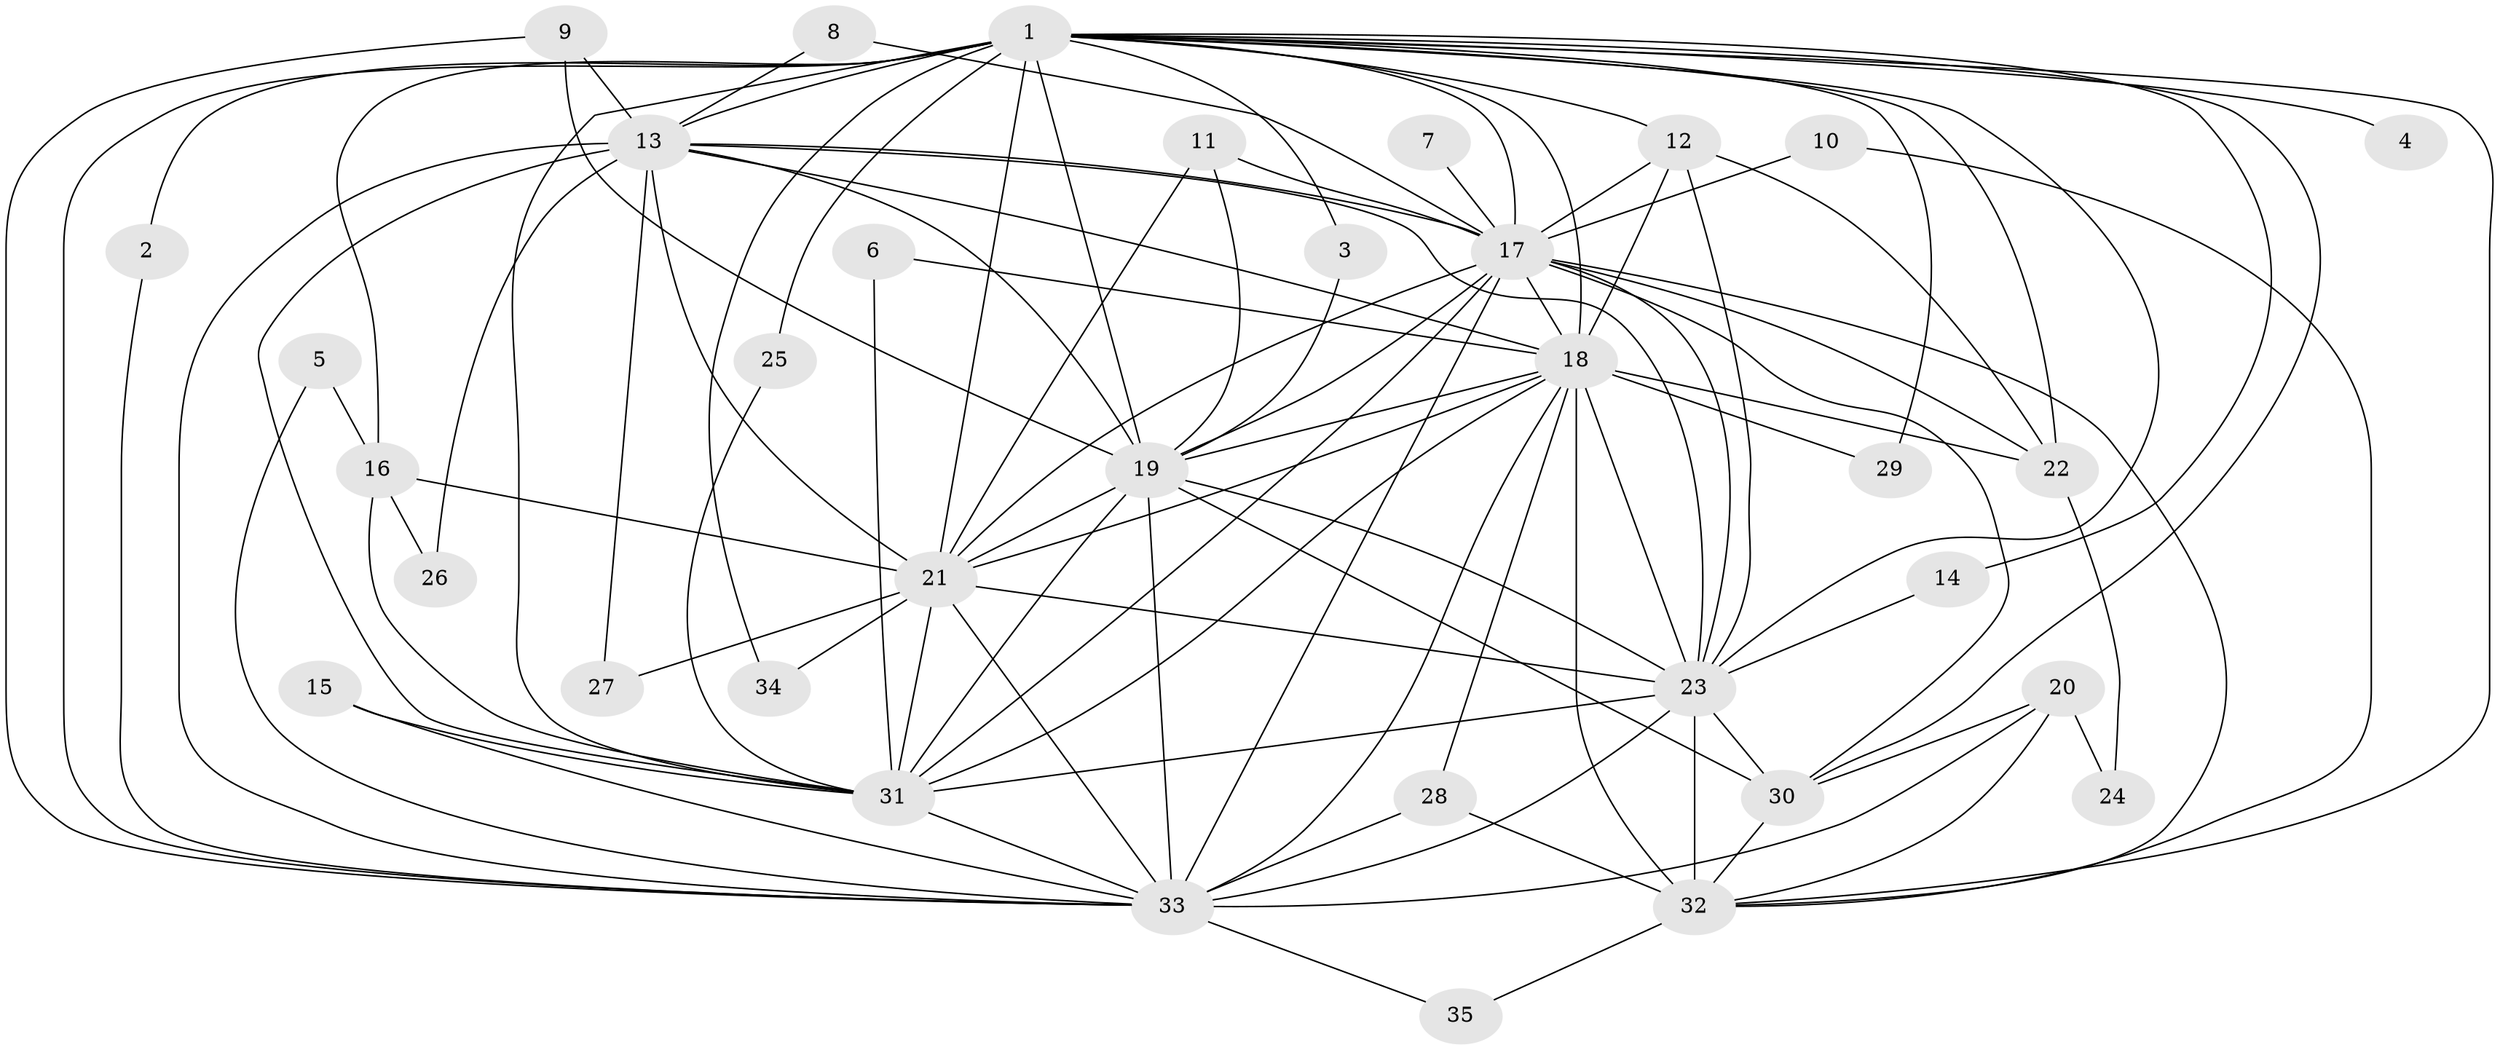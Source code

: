 // original degree distribution, {14: 0.043478260869565216, 21: 0.028985507246376812, 17: 0.028985507246376812, 15: 0.014492753623188406, 18: 0.014492753623188406, 16: 0.014492753623188406, 5: 0.028985507246376812, 7: 0.028985507246376812, 3: 0.15942028985507245, 2: 0.5652173913043478, 6: 0.028985507246376812, 4: 0.043478260869565216}
// Generated by graph-tools (version 1.1) at 2025/25/03/09/25 03:25:52]
// undirected, 35 vertices, 100 edges
graph export_dot {
graph [start="1"]
  node [color=gray90,style=filled];
  1;
  2;
  3;
  4;
  5;
  6;
  7;
  8;
  9;
  10;
  11;
  12;
  13;
  14;
  15;
  16;
  17;
  18;
  19;
  20;
  21;
  22;
  23;
  24;
  25;
  26;
  27;
  28;
  29;
  30;
  31;
  32;
  33;
  34;
  35;
  1 -- 2 [weight=1.0];
  1 -- 3 [weight=1.0];
  1 -- 4 [weight=1.0];
  1 -- 12 [weight=1.0];
  1 -- 13 [weight=2.0];
  1 -- 14 [weight=1.0];
  1 -- 16 [weight=1.0];
  1 -- 17 [weight=2.0];
  1 -- 18 [weight=2.0];
  1 -- 19 [weight=2.0];
  1 -- 21 [weight=3.0];
  1 -- 22 [weight=1.0];
  1 -- 23 [weight=2.0];
  1 -- 25 [weight=1.0];
  1 -- 29 [weight=1.0];
  1 -- 30 [weight=1.0];
  1 -- 31 [weight=3.0];
  1 -- 32 [weight=1.0];
  1 -- 33 [weight=3.0];
  1 -- 34 [weight=2.0];
  2 -- 33 [weight=1.0];
  3 -- 19 [weight=1.0];
  5 -- 16 [weight=1.0];
  5 -- 33 [weight=1.0];
  6 -- 18 [weight=1.0];
  6 -- 31 [weight=1.0];
  7 -- 17 [weight=1.0];
  8 -- 13 [weight=1.0];
  8 -- 17 [weight=1.0];
  9 -- 13 [weight=1.0];
  9 -- 19 [weight=1.0];
  9 -- 33 [weight=1.0];
  10 -- 17 [weight=1.0];
  10 -- 32 [weight=1.0];
  11 -- 17 [weight=1.0];
  11 -- 19 [weight=1.0];
  11 -- 21 [weight=1.0];
  12 -- 17 [weight=1.0];
  12 -- 18 [weight=1.0];
  12 -- 22 [weight=1.0];
  12 -- 23 [weight=1.0];
  13 -- 17 [weight=1.0];
  13 -- 18 [weight=1.0];
  13 -- 19 [weight=1.0];
  13 -- 21 [weight=1.0];
  13 -- 23 [weight=1.0];
  13 -- 26 [weight=1.0];
  13 -- 27 [weight=1.0];
  13 -- 31 [weight=1.0];
  13 -- 33 [weight=2.0];
  14 -- 23 [weight=1.0];
  15 -- 31 [weight=1.0];
  15 -- 33 [weight=1.0];
  16 -- 21 [weight=2.0];
  16 -- 26 [weight=1.0];
  16 -- 31 [weight=1.0];
  17 -- 18 [weight=1.0];
  17 -- 19 [weight=1.0];
  17 -- 21 [weight=2.0];
  17 -- 22 [weight=1.0];
  17 -- 23 [weight=1.0];
  17 -- 30 [weight=1.0];
  17 -- 31 [weight=1.0];
  17 -- 32 [weight=1.0];
  17 -- 33 [weight=1.0];
  18 -- 19 [weight=2.0];
  18 -- 21 [weight=2.0];
  18 -- 22 [weight=1.0];
  18 -- 23 [weight=1.0];
  18 -- 28 [weight=1.0];
  18 -- 29 [weight=1.0];
  18 -- 31 [weight=1.0];
  18 -- 32 [weight=2.0];
  18 -- 33 [weight=1.0];
  19 -- 21 [weight=1.0];
  19 -- 23 [weight=1.0];
  19 -- 30 [weight=1.0];
  19 -- 31 [weight=2.0];
  19 -- 33 [weight=3.0];
  20 -- 24 [weight=1.0];
  20 -- 30 [weight=1.0];
  20 -- 32 [weight=1.0];
  20 -- 33 [weight=3.0];
  21 -- 23 [weight=1.0];
  21 -- 27 [weight=1.0];
  21 -- 31 [weight=1.0];
  21 -- 33 [weight=1.0];
  21 -- 34 [weight=1.0];
  22 -- 24 [weight=1.0];
  23 -- 30 [weight=1.0];
  23 -- 31 [weight=2.0];
  23 -- 32 [weight=2.0];
  23 -- 33 [weight=1.0];
  25 -- 31 [weight=1.0];
  28 -- 32 [weight=1.0];
  28 -- 33 [weight=1.0];
  30 -- 32 [weight=1.0];
  31 -- 33 [weight=1.0];
  32 -- 35 [weight=1.0];
  33 -- 35 [weight=1.0];
}
